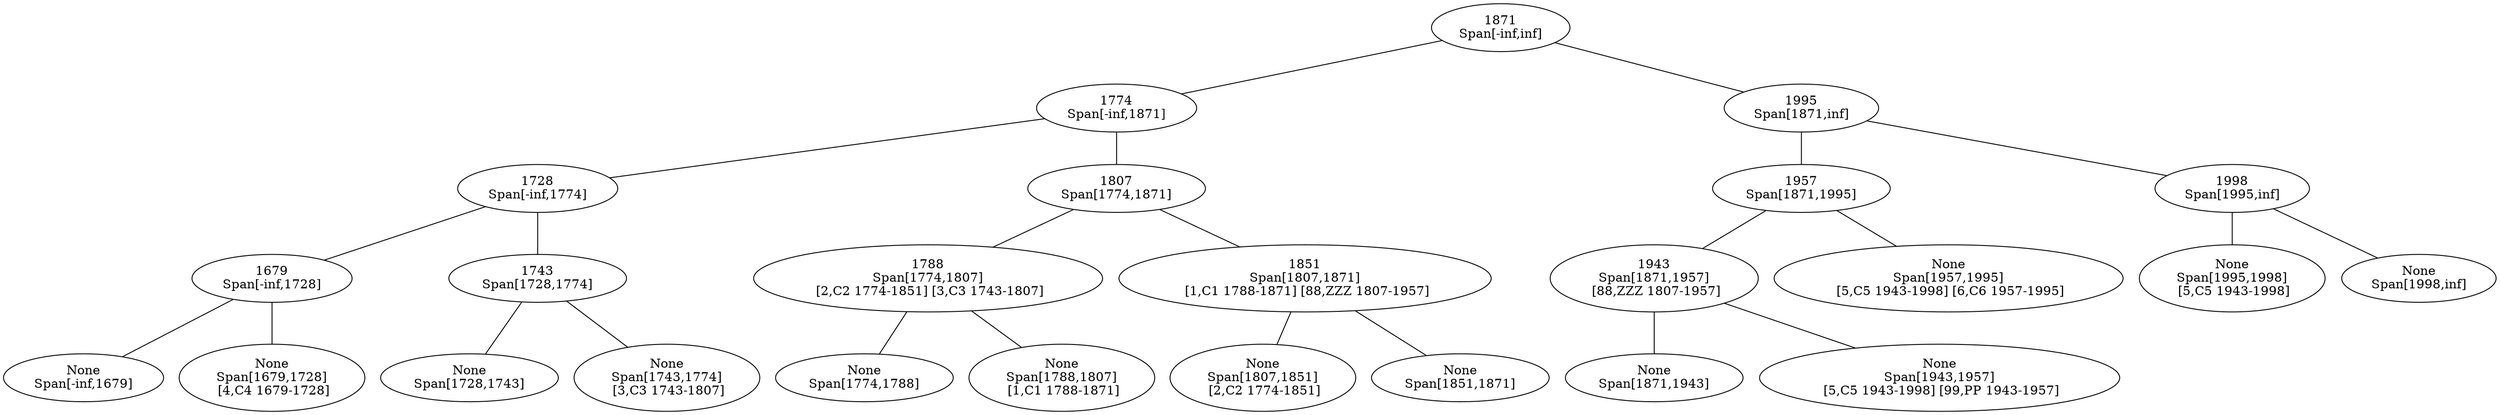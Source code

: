 graph {"1871\nSpan[-inf,inf]\n"--"1774\nSpan[-inf,1871]\n""1871\nSpan[-inf,inf]\n"--"1995\nSpan[1871,inf]\n""1774\nSpan[-inf,1871]\n"--"1728\nSpan[-inf,1774]\n""1774\nSpan[-inf,1871]\n"--"1807\nSpan[1774,1871]\n""1995\nSpan[1871,inf]\n"--"1957\nSpan[1871,1995]\n""1995\nSpan[1871,inf]\n"--"1998\nSpan[1995,inf]\n""1728\nSpan[-inf,1774]\n"--"1679\nSpan[-inf,1728]\n""1728\nSpan[-inf,1774]\n"--"1743\nSpan[1728,1774]\n""1807\nSpan[1774,1871]\n"--"1788\nSpan[1774,1807]\n [2,C2 1774-1851] [3,C3 1743-1807]""1807\nSpan[1774,1871]\n"--"1851\nSpan[1807,1871]\n [1,C1 1788-1871] [88,ZZZ 1807-1957]""1957\nSpan[1871,1995]\n"--"1943\nSpan[1871,1957]\n [88,ZZZ 1807-1957]""1957\nSpan[1871,1995]\n"--"None\nSpan[1957,1995]\n [5,C5 1943-1998] [6,C6 1957-1995]""1998\nSpan[1995,inf]\n"--"None\nSpan[1995,1998]\n [5,C5 1943-1998]""1998\nSpan[1995,inf]\n"--"None\nSpan[1998,inf]\n""1679\nSpan[-inf,1728]\n"--"None\nSpan[-inf,1679]\n""1679\nSpan[-inf,1728]\n"--"None\nSpan[1679,1728]\n [4,C4 1679-1728]""1743\nSpan[1728,1774]\n"--"None\nSpan[1728,1743]\n""1743\nSpan[1728,1774]\n"--"None\nSpan[1743,1774]\n [3,C3 1743-1807]""1788\nSpan[1774,1807]\n [2,C2 1774-1851] [3,C3 1743-1807]"--"None\nSpan[1774,1788]\n""1788\nSpan[1774,1807]\n [2,C2 1774-1851] [3,C3 1743-1807]"--"None\nSpan[1788,1807]\n [1,C1 1788-1871]""1851\nSpan[1807,1871]\n [1,C1 1788-1871] [88,ZZZ 1807-1957]"--"None\nSpan[1807,1851]\n [2,C2 1774-1851]""1851\nSpan[1807,1871]\n [1,C1 1788-1871] [88,ZZZ 1807-1957]"--"None\nSpan[1851,1871]\n""1943\nSpan[1871,1957]\n [88,ZZZ 1807-1957]"--"None\nSpan[1871,1943]\n""1943\nSpan[1871,1957]\n [88,ZZZ 1807-1957]"--"None\nSpan[1943,1957]\n [5,C5 1943-1998] [99,PP 1943-1957]"
}
